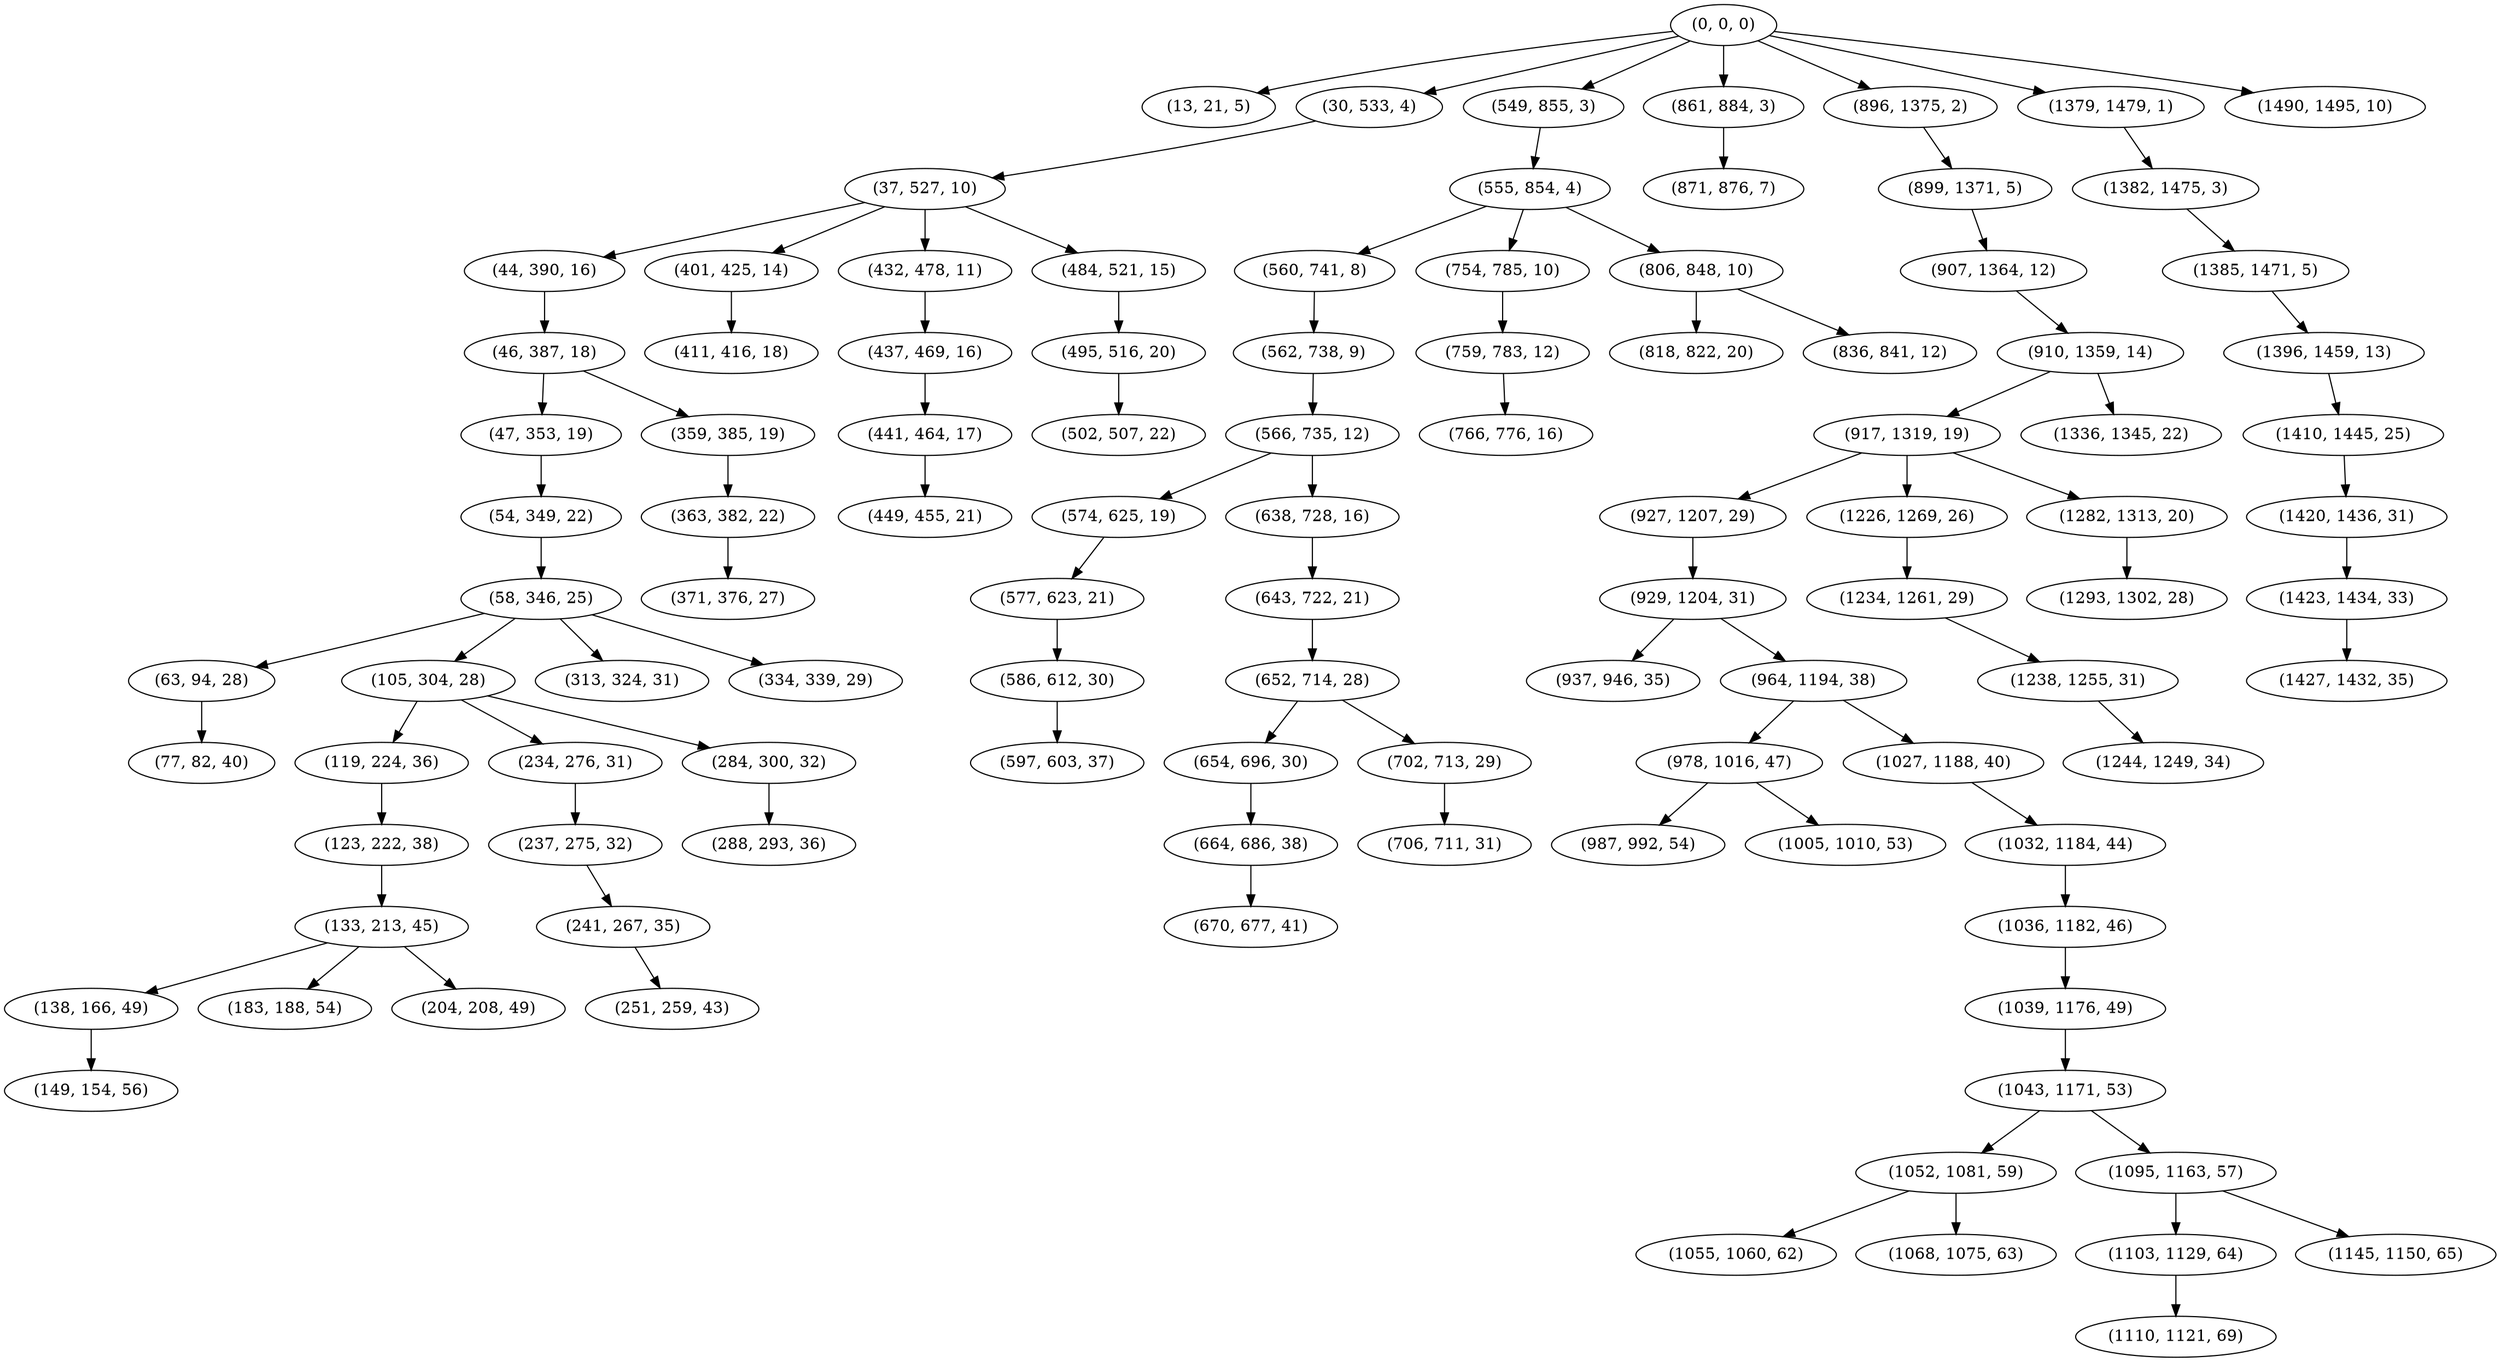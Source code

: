 digraph tree {
    "(0, 0, 0)";
    "(13, 21, 5)";
    "(30, 533, 4)";
    "(37, 527, 10)";
    "(44, 390, 16)";
    "(46, 387, 18)";
    "(47, 353, 19)";
    "(54, 349, 22)";
    "(58, 346, 25)";
    "(63, 94, 28)";
    "(77, 82, 40)";
    "(105, 304, 28)";
    "(119, 224, 36)";
    "(123, 222, 38)";
    "(133, 213, 45)";
    "(138, 166, 49)";
    "(149, 154, 56)";
    "(183, 188, 54)";
    "(204, 208, 49)";
    "(234, 276, 31)";
    "(237, 275, 32)";
    "(241, 267, 35)";
    "(251, 259, 43)";
    "(284, 300, 32)";
    "(288, 293, 36)";
    "(313, 324, 31)";
    "(334, 339, 29)";
    "(359, 385, 19)";
    "(363, 382, 22)";
    "(371, 376, 27)";
    "(401, 425, 14)";
    "(411, 416, 18)";
    "(432, 478, 11)";
    "(437, 469, 16)";
    "(441, 464, 17)";
    "(449, 455, 21)";
    "(484, 521, 15)";
    "(495, 516, 20)";
    "(502, 507, 22)";
    "(549, 855, 3)";
    "(555, 854, 4)";
    "(560, 741, 8)";
    "(562, 738, 9)";
    "(566, 735, 12)";
    "(574, 625, 19)";
    "(577, 623, 21)";
    "(586, 612, 30)";
    "(597, 603, 37)";
    "(638, 728, 16)";
    "(643, 722, 21)";
    "(652, 714, 28)";
    "(654, 696, 30)";
    "(664, 686, 38)";
    "(670, 677, 41)";
    "(702, 713, 29)";
    "(706, 711, 31)";
    "(754, 785, 10)";
    "(759, 783, 12)";
    "(766, 776, 16)";
    "(806, 848, 10)";
    "(818, 822, 20)";
    "(836, 841, 12)";
    "(861, 884, 3)";
    "(871, 876, 7)";
    "(896, 1375, 2)";
    "(899, 1371, 5)";
    "(907, 1364, 12)";
    "(910, 1359, 14)";
    "(917, 1319, 19)";
    "(927, 1207, 29)";
    "(929, 1204, 31)";
    "(937, 946, 35)";
    "(964, 1194, 38)";
    "(978, 1016, 47)";
    "(987, 992, 54)";
    "(1005, 1010, 53)";
    "(1027, 1188, 40)";
    "(1032, 1184, 44)";
    "(1036, 1182, 46)";
    "(1039, 1176, 49)";
    "(1043, 1171, 53)";
    "(1052, 1081, 59)";
    "(1055, 1060, 62)";
    "(1068, 1075, 63)";
    "(1095, 1163, 57)";
    "(1103, 1129, 64)";
    "(1110, 1121, 69)";
    "(1145, 1150, 65)";
    "(1226, 1269, 26)";
    "(1234, 1261, 29)";
    "(1238, 1255, 31)";
    "(1244, 1249, 34)";
    "(1282, 1313, 20)";
    "(1293, 1302, 28)";
    "(1336, 1345, 22)";
    "(1379, 1479, 1)";
    "(1382, 1475, 3)";
    "(1385, 1471, 5)";
    "(1396, 1459, 13)";
    "(1410, 1445, 25)";
    "(1420, 1436, 31)";
    "(1423, 1434, 33)";
    "(1427, 1432, 35)";
    "(1490, 1495, 10)";
    "(0, 0, 0)" -> "(13, 21, 5)";
    "(0, 0, 0)" -> "(30, 533, 4)";
    "(0, 0, 0)" -> "(549, 855, 3)";
    "(0, 0, 0)" -> "(861, 884, 3)";
    "(0, 0, 0)" -> "(896, 1375, 2)";
    "(0, 0, 0)" -> "(1379, 1479, 1)";
    "(0, 0, 0)" -> "(1490, 1495, 10)";
    "(30, 533, 4)" -> "(37, 527, 10)";
    "(37, 527, 10)" -> "(44, 390, 16)";
    "(37, 527, 10)" -> "(401, 425, 14)";
    "(37, 527, 10)" -> "(432, 478, 11)";
    "(37, 527, 10)" -> "(484, 521, 15)";
    "(44, 390, 16)" -> "(46, 387, 18)";
    "(46, 387, 18)" -> "(47, 353, 19)";
    "(46, 387, 18)" -> "(359, 385, 19)";
    "(47, 353, 19)" -> "(54, 349, 22)";
    "(54, 349, 22)" -> "(58, 346, 25)";
    "(58, 346, 25)" -> "(63, 94, 28)";
    "(58, 346, 25)" -> "(105, 304, 28)";
    "(58, 346, 25)" -> "(313, 324, 31)";
    "(58, 346, 25)" -> "(334, 339, 29)";
    "(63, 94, 28)" -> "(77, 82, 40)";
    "(105, 304, 28)" -> "(119, 224, 36)";
    "(105, 304, 28)" -> "(234, 276, 31)";
    "(105, 304, 28)" -> "(284, 300, 32)";
    "(119, 224, 36)" -> "(123, 222, 38)";
    "(123, 222, 38)" -> "(133, 213, 45)";
    "(133, 213, 45)" -> "(138, 166, 49)";
    "(133, 213, 45)" -> "(183, 188, 54)";
    "(133, 213, 45)" -> "(204, 208, 49)";
    "(138, 166, 49)" -> "(149, 154, 56)";
    "(234, 276, 31)" -> "(237, 275, 32)";
    "(237, 275, 32)" -> "(241, 267, 35)";
    "(241, 267, 35)" -> "(251, 259, 43)";
    "(284, 300, 32)" -> "(288, 293, 36)";
    "(359, 385, 19)" -> "(363, 382, 22)";
    "(363, 382, 22)" -> "(371, 376, 27)";
    "(401, 425, 14)" -> "(411, 416, 18)";
    "(432, 478, 11)" -> "(437, 469, 16)";
    "(437, 469, 16)" -> "(441, 464, 17)";
    "(441, 464, 17)" -> "(449, 455, 21)";
    "(484, 521, 15)" -> "(495, 516, 20)";
    "(495, 516, 20)" -> "(502, 507, 22)";
    "(549, 855, 3)" -> "(555, 854, 4)";
    "(555, 854, 4)" -> "(560, 741, 8)";
    "(555, 854, 4)" -> "(754, 785, 10)";
    "(555, 854, 4)" -> "(806, 848, 10)";
    "(560, 741, 8)" -> "(562, 738, 9)";
    "(562, 738, 9)" -> "(566, 735, 12)";
    "(566, 735, 12)" -> "(574, 625, 19)";
    "(566, 735, 12)" -> "(638, 728, 16)";
    "(574, 625, 19)" -> "(577, 623, 21)";
    "(577, 623, 21)" -> "(586, 612, 30)";
    "(586, 612, 30)" -> "(597, 603, 37)";
    "(638, 728, 16)" -> "(643, 722, 21)";
    "(643, 722, 21)" -> "(652, 714, 28)";
    "(652, 714, 28)" -> "(654, 696, 30)";
    "(652, 714, 28)" -> "(702, 713, 29)";
    "(654, 696, 30)" -> "(664, 686, 38)";
    "(664, 686, 38)" -> "(670, 677, 41)";
    "(702, 713, 29)" -> "(706, 711, 31)";
    "(754, 785, 10)" -> "(759, 783, 12)";
    "(759, 783, 12)" -> "(766, 776, 16)";
    "(806, 848, 10)" -> "(818, 822, 20)";
    "(806, 848, 10)" -> "(836, 841, 12)";
    "(861, 884, 3)" -> "(871, 876, 7)";
    "(896, 1375, 2)" -> "(899, 1371, 5)";
    "(899, 1371, 5)" -> "(907, 1364, 12)";
    "(907, 1364, 12)" -> "(910, 1359, 14)";
    "(910, 1359, 14)" -> "(917, 1319, 19)";
    "(910, 1359, 14)" -> "(1336, 1345, 22)";
    "(917, 1319, 19)" -> "(927, 1207, 29)";
    "(917, 1319, 19)" -> "(1226, 1269, 26)";
    "(917, 1319, 19)" -> "(1282, 1313, 20)";
    "(927, 1207, 29)" -> "(929, 1204, 31)";
    "(929, 1204, 31)" -> "(937, 946, 35)";
    "(929, 1204, 31)" -> "(964, 1194, 38)";
    "(964, 1194, 38)" -> "(978, 1016, 47)";
    "(964, 1194, 38)" -> "(1027, 1188, 40)";
    "(978, 1016, 47)" -> "(987, 992, 54)";
    "(978, 1016, 47)" -> "(1005, 1010, 53)";
    "(1027, 1188, 40)" -> "(1032, 1184, 44)";
    "(1032, 1184, 44)" -> "(1036, 1182, 46)";
    "(1036, 1182, 46)" -> "(1039, 1176, 49)";
    "(1039, 1176, 49)" -> "(1043, 1171, 53)";
    "(1043, 1171, 53)" -> "(1052, 1081, 59)";
    "(1043, 1171, 53)" -> "(1095, 1163, 57)";
    "(1052, 1081, 59)" -> "(1055, 1060, 62)";
    "(1052, 1081, 59)" -> "(1068, 1075, 63)";
    "(1095, 1163, 57)" -> "(1103, 1129, 64)";
    "(1095, 1163, 57)" -> "(1145, 1150, 65)";
    "(1103, 1129, 64)" -> "(1110, 1121, 69)";
    "(1226, 1269, 26)" -> "(1234, 1261, 29)";
    "(1234, 1261, 29)" -> "(1238, 1255, 31)";
    "(1238, 1255, 31)" -> "(1244, 1249, 34)";
    "(1282, 1313, 20)" -> "(1293, 1302, 28)";
    "(1379, 1479, 1)" -> "(1382, 1475, 3)";
    "(1382, 1475, 3)" -> "(1385, 1471, 5)";
    "(1385, 1471, 5)" -> "(1396, 1459, 13)";
    "(1396, 1459, 13)" -> "(1410, 1445, 25)";
    "(1410, 1445, 25)" -> "(1420, 1436, 31)";
    "(1420, 1436, 31)" -> "(1423, 1434, 33)";
    "(1423, 1434, 33)" -> "(1427, 1432, 35)";
}
